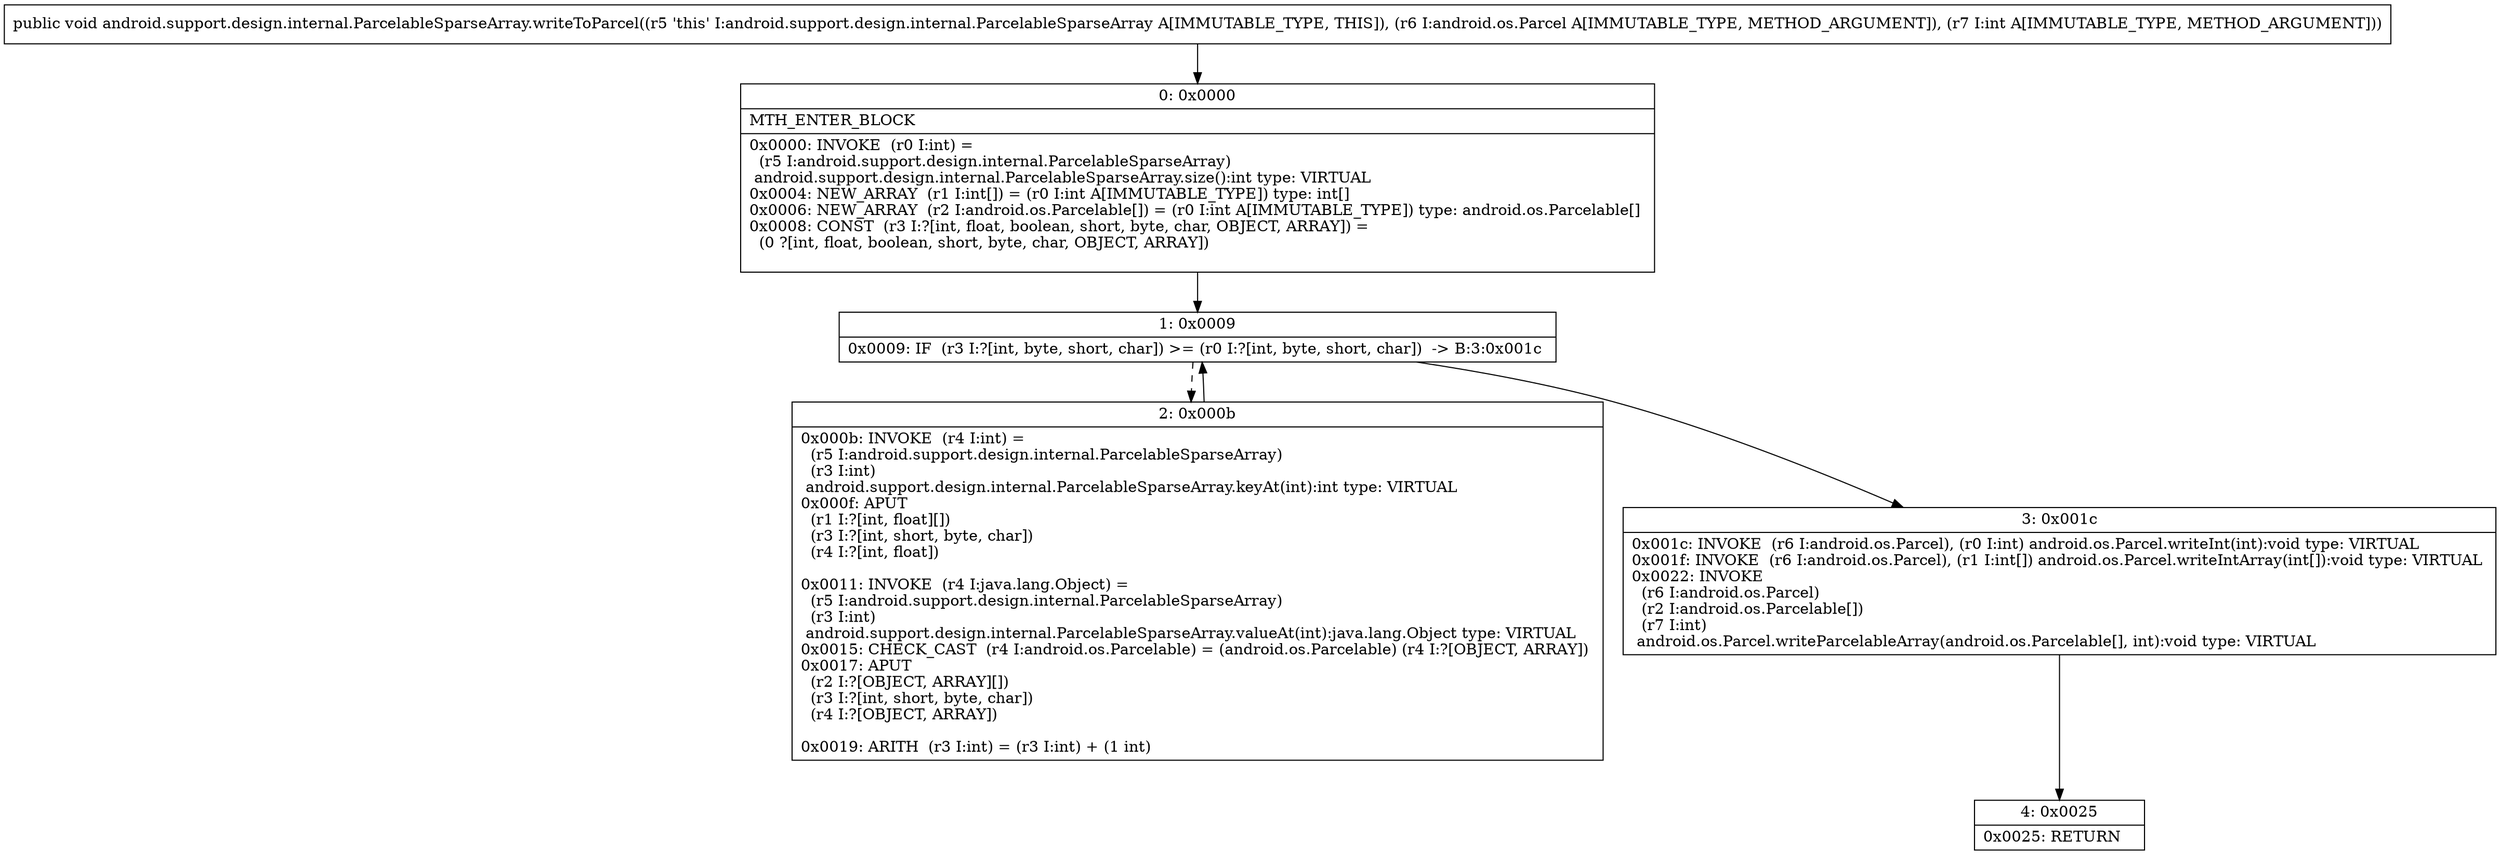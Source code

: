 digraph "CFG forandroid.support.design.internal.ParcelableSparseArray.writeToParcel(Landroid\/os\/Parcel;I)V" {
Node_0 [shape=record,label="{0\:\ 0x0000|MTH_ENTER_BLOCK\l|0x0000: INVOKE  (r0 I:int) = \l  (r5 I:android.support.design.internal.ParcelableSparseArray)\l android.support.design.internal.ParcelableSparseArray.size():int type: VIRTUAL \l0x0004: NEW_ARRAY  (r1 I:int[]) = (r0 I:int A[IMMUTABLE_TYPE]) type: int[] \l0x0006: NEW_ARRAY  (r2 I:android.os.Parcelable[]) = (r0 I:int A[IMMUTABLE_TYPE]) type: android.os.Parcelable[] \l0x0008: CONST  (r3 I:?[int, float, boolean, short, byte, char, OBJECT, ARRAY]) = \l  (0 ?[int, float, boolean, short, byte, char, OBJECT, ARRAY])\l \l}"];
Node_1 [shape=record,label="{1\:\ 0x0009|0x0009: IF  (r3 I:?[int, byte, short, char]) \>= (r0 I:?[int, byte, short, char])  \-\> B:3:0x001c \l}"];
Node_2 [shape=record,label="{2\:\ 0x000b|0x000b: INVOKE  (r4 I:int) = \l  (r5 I:android.support.design.internal.ParcelableSparseArray)\l  (r3 I:int)\l android.support.design.internal.ParcelableSparseArray.keyAt(int):int type: VIRTUAL \l0x000f: APUT  \l  (r1 I:?[int, float][])\l  (r3 I:?[int, short, byte, char])\l  (r4 I:?[int, float])\l \l0x0011: INVOKE  (r4 I:java.lang.Object) = \l  (r5 I:android.support.design.internal.ParcelableSparseArray)\l  (r3 I:int)\l android.support.design.internal.ParcelableSparseArray.valueAt(int):java.lang.Object type: VIRTUAL \l0x0015: CHECK_CAST  (r4 I:android.os.Parcelable) = (android.os.Parcelable) (r4 I:?[OBJECT, ARRAY]) \l0x0017: APUT  \l  (r2 I:?[OBJECT, ARRAY][])\l  (r3 I:?[int, short, byte, char])\l  (r4 I:?[OBJECT, ARRAY])\l \l0x0019: ARITH  (r3 I:int) = (r3 I:int) + (1 int) \l}"];
Node_3 [shape=record,label="{3\:\ 0x001c|0x001c: INVOKE  (r6 I:android.os.Parcel), (r0 I:int) android.os.Parcel.writeInt(int):void type: VIRTUAL \l0x001f: INVOKE  (r6 I:android.os.Parcel), (r1 I:int[]) android.os.Parcel.writeIntArray(int[]):void type: VIRTUAL \l0x0022: INVOKE  \l  (r6 I:android.os.Parcel)\l  (r2 I:android.os.Parcelable[])\l  (r7 I:int)\l android.os.Parcel.writeParcelableArray(android.os.Parcelable[], int):void type: VIRTUAL \l}"];
Node_4 [shape=record,label="{4\:\ 0x0025|0x0025: RETURN   \l}"];
MethodNode[shape=record,label="{public void android.support.design.internal.ParcelableSparseArray.writeToParcel((r5 'this' I:android.support.design.internal.ParcelableSparseArray A[IMMUTABLE_TYPE, THIS]), (r6 I:android.os.Parcel A[IMMUTABLE_TYPE, METHOD_ARGUMENT]), (r7 I:int A[IMMUTABLE_TYPE, METHOD_ARGUMENT])) }"];
MethodNode -> Node_0;
Node_0 -> Node_1;
Node_1 -> Node_2[style=dashed];
Node_1 -> Node_3;
Node_2 -> Node_1;
Node_3 -> Node_4;
}

